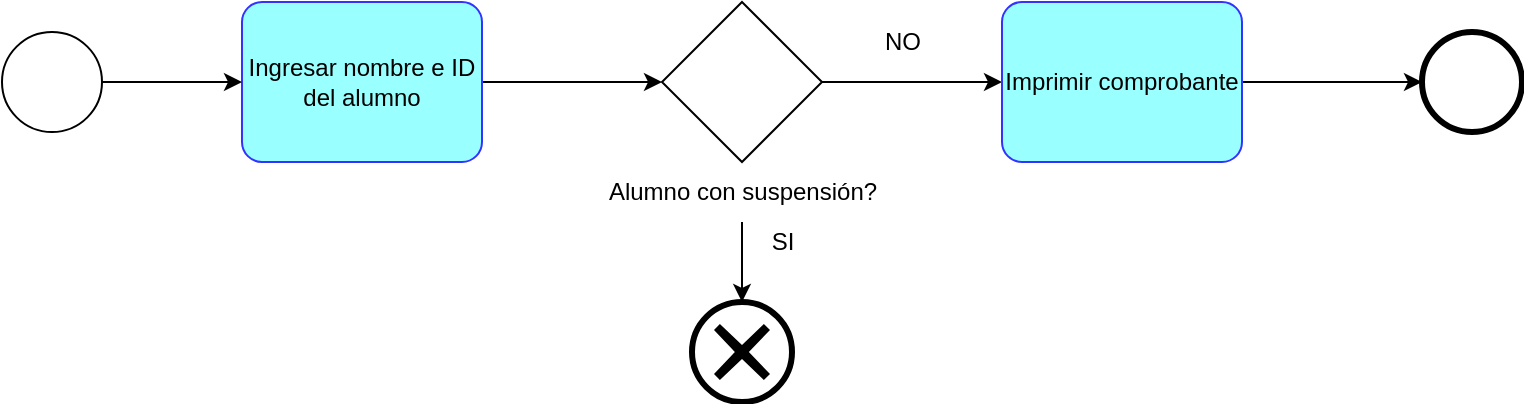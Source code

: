 <mxfile version="20.8.16" type="device"><diagram name="Page-1" id="CNKVlVKB79y3r8TFZO0U"><mxGraphModel dx="835" dy="653" grid="1" gridSize="10" guides="1" tooltips="1" connect="1" arrows="1" fold="1" page="1" pageScale="1" pageWidth="850" pageHeight="1100" math="0" shadow="0"><root><mxCell id="0"/><mxCell id="1" parent="0"/><mxCell id="m-dwxdCNsQ4-c1EW6-wX-51" style="edgeStyle=orthogonalEdgeStyle;rounded=0;orthogonalLoop=1;jettySize=auto;html=1;entryX=0;entryY=0.5;entryDx=0;entryDy=0;" edge="1" parent="1" source="m-dwxdCNsQ4-c1EW6-wX-1" target="m-dwxdCNsQ4-c1EW6-wX-50"><mxGeometry relative="1" as="geometry"><mxPoint x="215" y="290.0" as="targetPoint"/><Array as="points"><mxPoint x="220" y="280"/></Array></mxGeometry></mxCell><mxCell id="m-dwxdCNsQ4-c1EW6-wX-1" value="Ingresar nombre e ID del alumno" style="points=[[0.25,0,0],[0.5,0,0],[0.75,0,0],[1,0.25,0],[1,0.5,0],[1,0.75,0],[0.75,1,0],[0.5,1,0],[0.25,1,0],[0,0.75,0],[0,0.5,0],[0,0.25,0]];shape=mxgraph.bpmn.task;whiteSpace=wrap;rectStyle=rounded;size=10;html=1;taskMarker=abstract;strokeColor=#3333FF;fillColor=#99FFFF;" vertex="1" parent="1"><mxGeometry x="160" y="240" width="120" height="80" as="geometry"/></mxCell><mxCell id="m-dwxdCNsQ4-c1EW6-wX-56" style="edgeStyle=orthogonalEdgeStyle;rounded=0;orthogonalLoop=1;jettySize=auto;html=1;entryX=0;entryY=0.5;entryDx=0;entryDy=0;entryPerimeter=0;" edge="1" parent="1" source="m-dwxdCNsQ4-c1EW6-wX-50" target="m-dwxdCNsQ4-c1EW6-wX-54"><mxGeometry relative="1" as="geometry"/></mxCell><mxCell id="m-dwxdCNsQ4-c1EW6-wX-50" value="" style="rhombus;whiteSpace=wrap;html=1;strokeColor=#000000;fillColor=#FFFFFF;" vertex="1" parent="1"><mxGeometry x="370" y="240" width="80" height="80" as="geometry"/></mxCell><mxCell id="m-dwxdCNsQ4-c1EW6-wX-57" style="edgeStyle=orthogonalEdgeStyle;rounded=0;orthogonalLoop=1;jettySize=auto;html=1;entryX=0;entryY=0.5;entryDx=0;entryDy=0;entryPerimeter=0;" edge="1" parent="1" source="m-dwxdCNsQ4-c1EW6-wX-54"><mxGeometry relative="1" as="geometry"><mxPoint x="750" y="280.0" as="targetPoint"/></mxGeometry></mxCell><mxCell id="m-dwxdCNsQ4-c1EW6-wX-54" value="Imprimir comprobante" style="points=[[0.25,0,0],[0.5,0,0],[0.75,0,0],[1,0.25,0],[1,0.5,0],[1,0.75,0],[0.75,1,0],[0.5,1,0],[0.25,1,0],[0,0.75,0],[0,0.5,0],[0,0.25,0]];shape=mxgraph.bpmn.task;whiteSpace=wrap;rectStyle=rounded;size=10;html=1;taskMarker=abstract;strokeColor=#3333FF;fillColor=#99FFFF;" vertex="1" parent="1"><mxGeometry x="540" y="240" width="120" height="80" as="geometry"/></mxCell><mxCell id="m-dwxdCNsQ4-c1EW6-wX-72" style="edgeStyle=orthogonalEdgeStyle;rounded=0;orthogonalLoop=1;jettySize=auto;html=1;entryX=0.5;entryY=0;entryDx=0;entryDy=0;entryPerimeter=0;" edge="1" parent="1" source="m-dwxdCNsQ4-c1EW6-wX-58" target="m-dwxdCNsQ4-c1EW6-wX-71"><mxGeometry relative="1" as="geometry"/></mxCell><mxCell id="m-dwxdCNsQ4-c1EW6-wX-58" value="Alumno con suspensión?" style="text;html=1;align=center;verticalAlign=middle;resizable=0;points=[];autosize=1;strokeColor=none;fillColor=none;" vertex="1" parent="1"><mxGeometry x="330" y="320" width="160" height="30" as="geometry"/></mxCell><mxCell id="m-dwxdCNsQ4-c1EW6-wX-61" value="NO" style="text;html=1;align=center;verticalAlign=middle;resizable=0;points=[];autosize=1;strokeColor=none;fillColor=none;" vertex="1" parent="1"><mxGeometry x="470" y="245" width="40" height="30" as="geometry"/></mxCell><mxCell id="m-dwxdCNsQ4-c1EW6-wX-68" value="" style="points=[[0.145,0.145,0],[0.5,0,0],[0.855,0.145,0],[1,0.5,0],[0.855,0.855,0],[0.5,1,0],[0.145,0.855,0],[0,0.5,0]];shape=mxgraph.bpmn.event;html=1;verticalLabelPosition=bottom;labelBackgroundColor=#ffffff;verticalAlign=top;align=center;perimeter=ellipsePerimeter;outlineConnect=0;aspect=fixed;outline=end;symbol=terminate2;strokeColor=#000000;fillColor=#FFFFFF;" vertex="1" parent="1"><mxGeometry x="750" y="255" width="50" height="50" as="geometry"/></mxCell><mxCell id="m-dwxdCNsQ4-c1EW6-wX-70" style="edgeStyle=orthogonalEdgeStyle;rounded=0;orthogonalLoop=1;jettySize=auto;html=1;entryX=0;entryY=0.5;entryDx=0;entryDy=0;entryPerimeter=0;" edge="1" parent="1" source="m-dwxdCNsQ4-c1EW6-wX-69" target="m-dwxdCNsQ4-c1EW6-wX-1"><mxGeometry relative="1" as="geometry"/></mxCell><mxCell id="m-dwxdCNsQ4-c1EW6-wX-69" value="" style="points=[[0.145,0.145,0],[0.5,0,0],[0.855,0.145,0],[1,0.5,0],[0.855,0.855,0],[0.5,1,0],[0.145,0.855,0],[0,0.5,0]];shape=mxgraph.bpmn.event;html=1;verticalLabelPosition=bottom;labelBackgroundColor=#ffffff;verticalAlign=top;align=center;perimeter=ellipsePerimeter;outlineConnect=0;aspect=fixed;outline=standard;symbol=general;strokeColor=#000000;fillColor=#FFFFFF;" vertex="1" parent="1"><mxGeometry x="40" y="255" width="50" height="50" as="geometry"/></mxCell><mxCell id="m-dwxdCNsQ4-c1EW6-wX-71" value="" style="points=[[0.145,0.145,0],[0.5,0,0],[0.855,0.145,0],[1,0.5,0],[0.855,0.855,0],[0.5,1,0],[0.145,0.855,0],[0,0.5,0]];shape=mxgraph.bpmn.event;html=1;verticalLabelPosition=bottom;labelBackgroundColor=#ffffff;verticalAlign=top;align=center;perimeter=ellipsePerimeter;outlineConnect=0;aspect=fixed;outline=end;symbol=cancel;strokeColor=#000000;fillColor=#FFFFFF;" vertex="1" parent="1"><mxGeometry x="385" y="390" width="50" height="50" as="geometry"/></mxCell><mxCell id="m-dwxdCNsQ4-c1EW6-wX-73" value="SI" style="text;html=1;align=center;verticalAlign=middle;resizable=0;points=[];autosize=1;strokeColor=none;fillColor=none;" vertex="1" parent="1"><mxGeometry x="415" y="345" width="30" height="30" as="geometry"/></mxCell></root></mxGraphModel></diagram></mxfile>